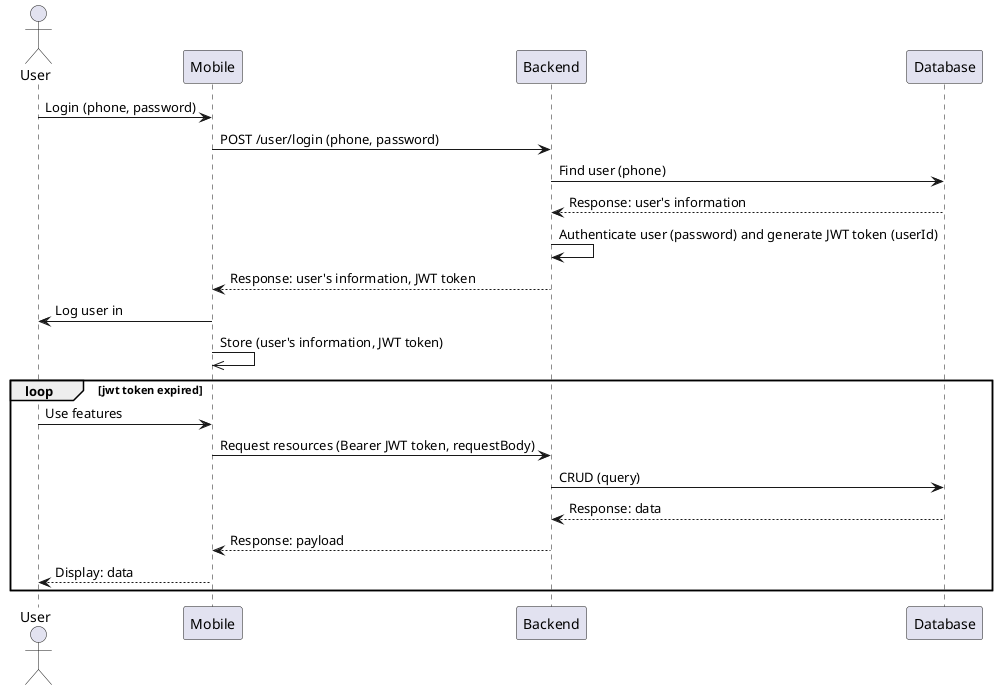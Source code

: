 @startuml
actor User
User -> Mobile: Login (phone, password)
Mobile -> Backend: POST /user/login (phone, password)
Backend -> Database: Find user (phone)
Database --> Backend: Response: user's information
Backend -> Backend: Authenticate user (password) and generate JWT token (userId)
Backend --> Mobile: Response: user's information, JWT token
Mobile -> User: Log user in
Mobile ->> Mobile: Store (user's information, JWT token)
loop jwt token expired
  User -> Mobile: Use features
  Mobile -> Backend: Request resources (Bearer JWT token, requestBody)
  Backend -> Database: CRUD (query)
  Database --> Backend: Response: data
  Backend --> Mobile: Response: payload
  Mobile --> User: Display: data
end
@enduml